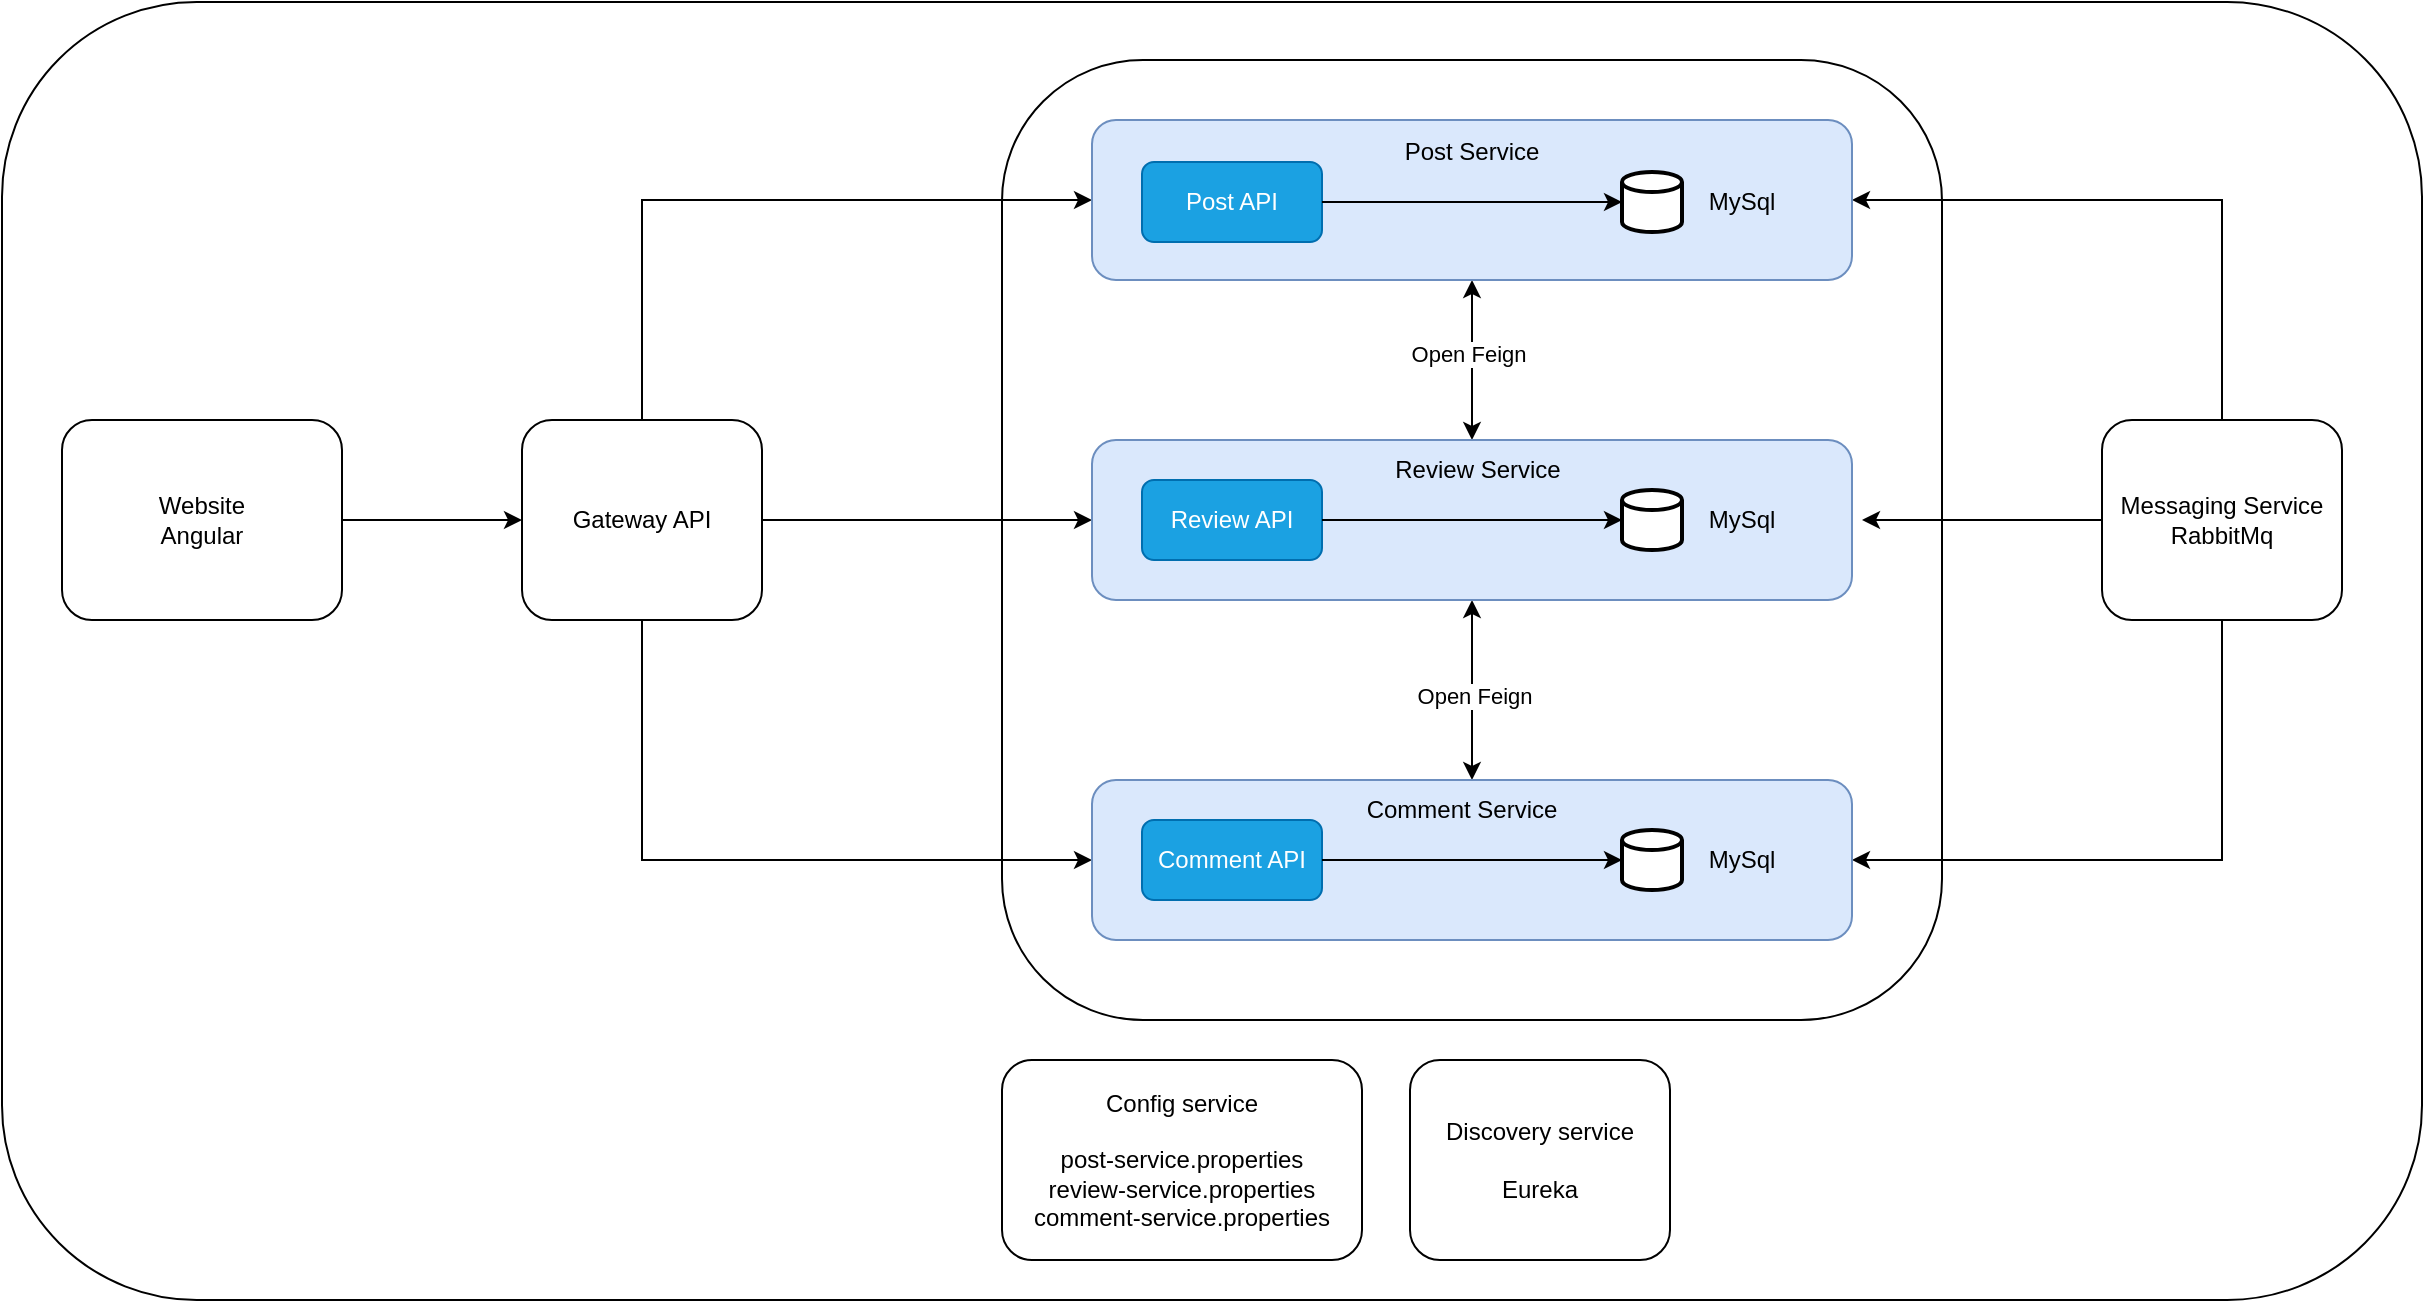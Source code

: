 <mxfile version="24.7.17">
  <diagram name="Pagina-1" id="KVR-0eVwb-xxPTw6C2dd">
    <mxGraphModel dx="2261" dy="836" grid="1" gridSize="10" guides="1" tooltips="1" connect="1" arrows="1" fold="1" page="1" pageScale="1" pageWidth="827" pageHeight="1169" math="0" shadow="0">
      <root>
        <mxCell id="0" />
        <mxCell id="1" parent="0" />
        <mxCell id="Vk2KTP7_uBCfaJVS5azr-2" value="" style="rounded=1;whiteSpace=wrap;html=1;" vertex="1" parent="1">
          <mxGeometry x="-290" y="21" width="1210" height="649" as="geometry" />
        </mxCell>
        <mxCell id="IUHhZrl2KTE5IYLkYpyC-1" value="" style="rounded=1;whiteSpace=wrap;html=1;" parent="1" vertex="1">
          <mxGeometry x="210" y="50" width="470" height="480" as="geometry" />
        </mxCell>
        <mxCell id="IUHhZrl2KTE5IYLkYpyC-6" value="Gateway API" style="rounded=1;whiteSpace=wrap;html=1;" parent="1" vertex="1">
          <mxGeometry x="-30" y="230" width="120" height="100" as="geometry" />
        </mxCell>
        <mxCell id="IUHhZrl2KTE5IYLkYpyC-10" value="Website&lt;br&gt;Angular" style="rounded=1;whiteSpace=wrap;html=1;" parent="1" vertex="1">
          <mxGeometry x="-260" y="230" width="140" height="100" as="geometry" />
        </mxCell>
        <mxCell id="IUHhZrl2KTE5IYLkYpyC-11" value="" style="endArrow=classic;html=1;rounded=0;entryX=0;entryY=0.5;entryDx=0;entryDy=0;" parent="1" target="IUHhZrl2KTE5IYLkYpyC-6" edge="1">
          <mxGeometry width="50" height="50" relative="1" as="geometry">
            <mxPoint x="-120" y="280" as="sourcePoint" />
            <mxPoint x="-70" y="230" as="targetPoint" />
          </mxGeometry>
        </mxCell>
        <mxCell id="IUHhZrl2KTE5IYLkYpyC-13" value="" style="endArrow=classic;html=1;rounded=0;entryX=0;entryY=0.5;entryDx=0;entryDy=0;" parent="1" target="IUHhZrl2KTE5IYLkYpyC-4" edge="1">
          <mxGeometry width="50" height="50" relative="1" as="geometry">
            <mxPoint x="90" y="280" as="sourcePoint" />
            <mxPoint x="140" y="230" as="targetPoint" />
          </mxGeometry>
        </mxCell>
        <mxCell id="IUHhZrl2KTE5IYLkYpyC-14" value="" style="endArrow=classic;html=1;rounded=0;exitX=0.5;exitY=1;exitDx=0;exitDy=0;entryX=0;entryY=0.5;entryDx=0;entryDy=0;" parent="1" source="IUHhZrl2KTE5IYLkYpyC-6" target="IUHhZrl2KTE5IYLkYpyC-5" edge="1">
          <mxGeometry width="50" height="50" relative="1" as="geometry">
            <mxPoint x="-110" y="500" as="sourcePoint" />
            <mxPoint x="250" y="380" as="targetPoint" />
            <Array as="points">
              <mxPoint x="30" y="450" />
            </Array>
          </mxGeometry>
        </mxCell>
        <mxCell id="IUHhZrl2KTE5IYLkYpyC-18" value="" style="endArrow=classic;html=1;rounded=0;entryX=0.5;entryY=1;entryDx=0;entryDy=0;exitX=0.5;exitY=0;exitDx=0;exitDy=0;startArrow=classic;startFill=1;" parent="1" source="IUHhZrl2KTE5IYLkYpyC-4" target="IUHhZrl2KTE5IYLkYpyC-3" edge="1">
          <mxGeometry width="50" height="50" relative="1" as="geometry">
            <mxPoint x="300" y="400" as="sourcePoint" />
            <mxPoint x="350" y="350" as="targetPoint" />
          </mxGeometry>
        </mxCell>
        <mxCell id="IUHhZrl2KTE5IYLkYpyC-47" value="Open Feign" style="edgeLabel;html=1;align=center;verticalAlign=middle;resizable=0;points=[];" parent="IUHhZrl2KTE5IYLkYpyC-18" connectable="0" vertex="1">
          <mxGeometry x="0.083" y="2" relative="1" as="geometry">
            <mxPoint as="offset" />
          </mxGeometry>
        </mxCell>
        <mxCell id="IUHhZrl2KTE5IYLkYpyC-20" value="" style="endArrow=classic;html=1;rounded=0;entryX=0.5;entryY=1;entryDx=0;entryDy=0;startArrow=classic;startFill=1;" parent="1" source="IUHhZrl2KTE5IYLkYpyC-5" target="IUHhZrl2KTE5IYLkYpyC-4" edge="1">
          <mxGeometry width="50" height="50" relative="1" as="geometry">
            <mxPoint x="300" y="400" as="sourcePoint" />
            <mxPoint x="350" y="350" as="targetPoint" />
          </mxGeometry>
        </mxCell>
        <mxCell id="IUHhZrl2KTE5IYLkYpyC-48" value="Open Feign" style="edgeLabel;html=1;align=center;verticalAlign=middle;resizable=0;points=[];" parent="IUHhZrl2KTE5IYLkYpyC-20" connectable="0" vertex="1">
          <mxGeometry x="-0.062" y="-1" relative="1" as="geometry">
            <mxPoint as="offset" />
          </mxGeometry>
        </mxCell>
        <mxCell id="IUHhZrl2KTE5IYLkYpyC-21" value="Config service&lt;br&gt;&lt;br&gt;post-service.properties&lt;div&gt;review-service.properties&lt;/div&gt;&lt;div&gt;comment-service.properties&lt;/div&gt;" style="rounded=1;whiteSpace=wrap;html=1;" parent="1" vertex="1">
          <mxGeometry x="210" y="550" width="180" height="100" as="geometry" />
        </mxCell>
        <mxCell id="IUHhZrl2KTE5IYLkYpyC-23" value="Discovery service&lt;br&gt;&lt;br&gt;Eureka" style="rounded=1;whiteSpace=wrap;html=1;" parent="1" vertex="1">
          <mxGeometry x="414" y="550" width="130" height="100" as="geometry" />
        </mxCell>
        <mxCell id="IUHhZrl2KTE5IYLkYpyC-25" value="" style="endArrow=classic;html=1;rounded=0;entryX=0;entryY=0.5;entryDx=0;entryDy=0;exitX=0.5;exitY=0;exitDx=0;exitDy=0;" parent="1" source="IUHhZrl2KTE5IYLkYpyC-6" target="IUHhZrl2KTE5IYLkYpyC-3" edge="1">
          <mxGeometry width="50" height="50" relative="1" as="geometry">
            <mxPoint x="90" y="180" as="sourcePoint" />
            <mxPoint x="140" y="130" as="targetPoint" />
            <Array as="points">
              <mxPoint x="30" y="120" />
            </Array>
          </mxGeometry>
        </mxCell>
        <mxCell id="IUHhZrl2KTE5IYLkYpyC-40" value="Messaging Service&lt;br&gt;RabbitMq" style="rounded=1;whiteSpace=wrap;html=1;" parent="1" vertex="1">
          <mxGeometry x="760" y="230" width="120" height="100" as="geometry" />
        </mxCell>
        <mxCell id="IUHhZrl2KTE5IYLkYpyC-41" value="" style="endArrow=classic;html=1;rounded=0;" parent="1" source="IUHhZrl2KTE5IYLkYpyC-40" edge="1">
          <mxGeometry width="50" height="50" relative="1" as="geometry">
            <mxPoint x="590" y="330" as="sourcePoint" />
            <mxPoint x="640" y="280" as="targetPoint" />
          </mxGeometry>
        </mxCell>
        <mxCell id="IUHhZrl2KTE5IYLkYpyC-42" value="" style="endArrow=classic;html=1;rounded=0;entryX=1;entryY=0.5;entryDx=0;entryDy=0;" parent="1" target="IUHhZrl2KTE5IYLkYpyC-3" edge="1">
          <mxGeometry width="50" height="50" relative="1" as="geometry">
            <mxPoint x="820" y="230" as="sourcePoint" />
            <mxPoint x="870" y="180" as="targetPoint" />
            <Array as="points">
              <mxPoint x="820" y="120" />
            </Array>
          </mxGeometry>
        </mxCell>
        <mxCell id="IUHhZrl2KTE5IYLkYpyC-43" value="" style="endArrow=classic;html=1;rounded=0;exitX=0.5;exitY=1;exitDx=0;exitDy=0;entryX=1;entryY=0.5;entryDx=0;entryDy=0;" parent="1" source="IUHhZrl2KTE5IYLkYpyC-40" target="IUHhZrl2KTE5IYLkYpyC-5" edge="1">
          <mxGeometry width="50" height="50" relative="1" as="geometry">
            <mxPoint x="670" y="450" as="sourcePoint" />
            <mxPoint x="720" y="400" as="targetPoint" />
            <Array as="points">
              <mxPoint x="820" y="450" />
            </Array>
          </mxGeometry>
        </mxCell>
        <mxCell id="IUHhZrl2KTE5IYLkYpyC-45" value="" style="group" parent="1" connectable="0" vertex="1">
          <mxGeometry x="255" y="410" width="380" height="80" as="geometry" />
        </mxCell>
        <mxCell id="IUHhZrl2KTE5IYLkYpyC-5" value="" style="rounded=1;whiteSpace=wrap;html=1;fillColor=#dae8fc;strokeColor=#6c8ebf;" parent="IUHhZrl2KTE5IYLkYpyC-45" vertex="1">
          <mxGeometry width="380" height="80" as="geometry" />
        </mxCell>
        <mxCell id="IUHhZrl2KTE5IYLkYpyC-9" value="Comment API" style="rounded=1;whiteSpace=wrap;html=1;fillColor=#1ba1e2;fontColor=#ffffff;strokeColor=#006EAF;" parent="IUHhZrl2KTE5IYLkYpyC-45" vertex="1">
          <mxGeometry x="25" y="20" width="90" height="40" as="geometry" />
        </mxCell>
        <mxCell id="IUHhZrl2KTE5IYLkYpyC-27" value="Comment Service" style="text;html=1;align=center;verticalAlign=middle;whiteSpace=wrap;rounded=0;" parent="IUHhZrl2KTE5IYLkYpyC-45" vertex="1">
          <mxGeometry x="125" width="120" height="30" as="geometry" />
        </mxCell>
        <mxCell id="IUHhZrl2KTE5IYLkYpyC-33" value="" style="strokeWidth=2;html=1;shape=mxgraph.flowchart.database;whiteSpace=wrap;" parent="IUHhZrl2KTE5IYLkYpyC-45" vertex="1">
          <mxGeometry x="265" y="25" width="30" height="30" as="geometry" />
        </mxCell>
        <mxCell id="IUHhZrl2KTE5IYLkYpyC-34" value="MySql" style="text;html=1;align=center;verticalAlign=middle;whiteSpace=wrap;rounded=0;" parent="IUHhZrl2KTE5IYLkYpyC-45" vertex="1">
          <mxGeometry x="295" y="25" width="60" height="30" as="geometry" />
        </mxCell>
        <mxCell id="IUHhZrl2KTE5IYLkYpyC-36" value="" style="endArrow=classic;html=1;rounded=0;exitX=1;exitY=0.5;exitDx=0;exitDy=0;" parent="IUHhZrl2KTE5IYLkYpyC-45" source="IUHhZrl2KTE5IYLkYpyC-9" target="IUHhZrl2KTE5IYLkYpyC-33" edge="1">
          <mxGeometry width="50" height="50" relative="1" as="geometry">
            <mxPoint x="135" y="70" as="sourcePoint" />
            <mxPoint x="185" y="20" as="targetPoint" />
          </mxGeometry>
        </mxCell>
        <mxCell id="IUHhZrl2KTE5IYLkYpyC-46" value="" style="group" parent="1" connectable="0" vertex="1">
          <mxGeometry x="255" y="240" width="380" height="80" as="geometry" />
        </mxCell>
        <mxCell id="IUHhZrl2KTE5IYLkYpyC-4" value="" style="rounded=1;whiteSpace=wrap;html=1;fillColor=#dae8fc;strokeColor=#6c8ebf;" parent="IUHhZrl2KTE5IYLkYpyC-46" vertex="1">
          <mxGeometry width="380" height="80" as="geometry" />
        </mxCell>
        <mxCell id="IUHhZrl2KTE5IYLkYpyC-8" value="Review API" style="rounded=1;whiteSpace=wrap;html=1;fillColor=#1ba1e2;fontColor=#ffffff;strokeColor=#006EAF;" parent="IUHhZrl2KTE5IYLkYpyC-46" vertex="1">
          <mxGeometry x="25" y="20" width="90" height="40" as="geometry" />
        </mxCell>
        <mxCell id="IUHhZrl2KTE5IYLkYpyC-26" value="Review Service" style="text;html=1;align=center;verticalAlign=middle;whiteSpace=wrap;rounded=0;" parent="IUHhZrl2KTE5IYLkYpyC-46" vertex="1">
          <mxGeometry x="133" width="120" height="30" as="geometry" />
        </mxCell>
        <mxCell id="IUHhZrl2KTE5IYLkYpyC-31" value="" style="strokeWidth=2;html=1;shape=mxgraph.flowchart.database;whiteSpace=wrap;" parent="IUHhZrl2KTE5IYLkYpyC-46" vertex="1">
          <mxGeometry x="265" y="25" width="30" height="30" as="geometry" />
        </mxCell>
        <mxCell id="IUHhZrl2KTE5IYLkYpyC-32" value="MySql" style="text;html=1;align=center;verticalAlign=middle;whiteSpace=wrap;rounded=0;" parent="IUHhZrl2KTE5IYLkYpyC-46" vertex="1">
          <mxGeometry x="295" y="25" width="60" height="30" as="geometry" />
        </mxCell>
        <mxCell id="IUHhZrl2KTE5IYLkYpyC-37" value="" style="endArrow=classic;html=1;rounded=0;entryX=0;entryY=0.5;entryDx=0;entryDy=0;entryPerimeter=0;" parent="IUHhZrl2KTE5IYLkYpyC-46" target="IUHhZrl2KTE5IYLkYpyC-31" edge="1">
          <mxGeometry width="50" height="50" relative="1" as="geometry">
            <mxPoint x="115" y="40" as="sourcePoint" />
            <mxPoint x="165" y="-10" as="targetPoint" />
          </mxGeometry>
        </mxCell>
        <mxCell id="IUHhZrl2KTE5IYLkYpyC-49" value="" style="group" parent="1" connectable="0" vertex="1">
          <mxGeometry x="255" y="80" width="380" height="80" as="geometry" />
        </mxCell>
        <mxCell id="IUHhZrl2KTE5IYLkYpyC-3" value="" style="rounded=1;whiteSpace=wrap;html=1;fillColor=#dae8fc;strokeColor=#6c8ebf;" parent="IUHhZrl2KTE5IYLkYpyC-49" vertex="1">
          <mxGeometry width="380" height="80" as="geometry" />
        </mxCell>
        <mxCell id="IUHhZrl2KTE5IYLkYpyC-7" value="Post API" style="rounded=1;whiteSpace=wrap;html=1;fillColor=#1ba1e2;fontColor=#ffffff;strokeColor=#006EAF;" parent="IUHhZrl2KTE5IYLkYpyC-49" vertex="1">
          <mxGeometry x="25" y="21" width="90" height="40" as="geometry" />
        </mxCell>
        <mxCell id="IUHhZrl2KTE5IYLkYpyC-24" value="Post Service" style="text;html=1;align=center;verticalAlign=middle;whiteSpace=wrap;rounded=0;" parent="IUHhZrl2KTE5IYLkYpyC-49" vertex="1">
          <mxGeometry x="127" y="1" width="126" height="30" as="geometry" />
        </mxCell>
        <mxCell id="IUHhZrl2KTE5IYLkYpyC-29" value="" style="strokeWidth=2;html=1;shape=mxgraph.flowchart.database;whiteSpace=wrap;" parent="IUHhZrl2KTE5IYLkYpyC-49" vertex="1">
          <mxGeometry x="265" y="26" width="30" height="30" as="geometry" />
        </mxCell>
        <mxCell id="IUHhZrl2KTE5IYLkYpyC-30" value="MySql" style="text;html=1;align=center;verticalAlign=middle;whiteSpace=wrap;rounded=0;" parent="IUHhZrl2KTE5IYLkYpyC-49" vertex="1">
          <mxGeometry x="295" y="26" width="60" height="30" as="geometry" />
        </mxCell>
        <mxCell id="IUHhZrl2KTE5IYLkYpyC-39" value="" style="endArrow=classic;html=1;rounded=0;entryX=0;entryY=0.5;entryDx=0;entryDy=0;entryPerimeter=0;" parent="IUHhZrl2KTE5IYLkYpyC-49" target="IUHhZrl2KTE5IYLkYpyC-29" edge="1">
          <mxGeometry width="50" height="50" relative="1" as="geometry">
            <mxPoint x="115" y="41" as="sourcePoint" />
            <mxPoint x="165" y="-9" as="targetPoint" />
          </mxGeometry>
        </mxCell>
      </root>
    </mxGraphModel>
  </diagram>
</mxfile>
